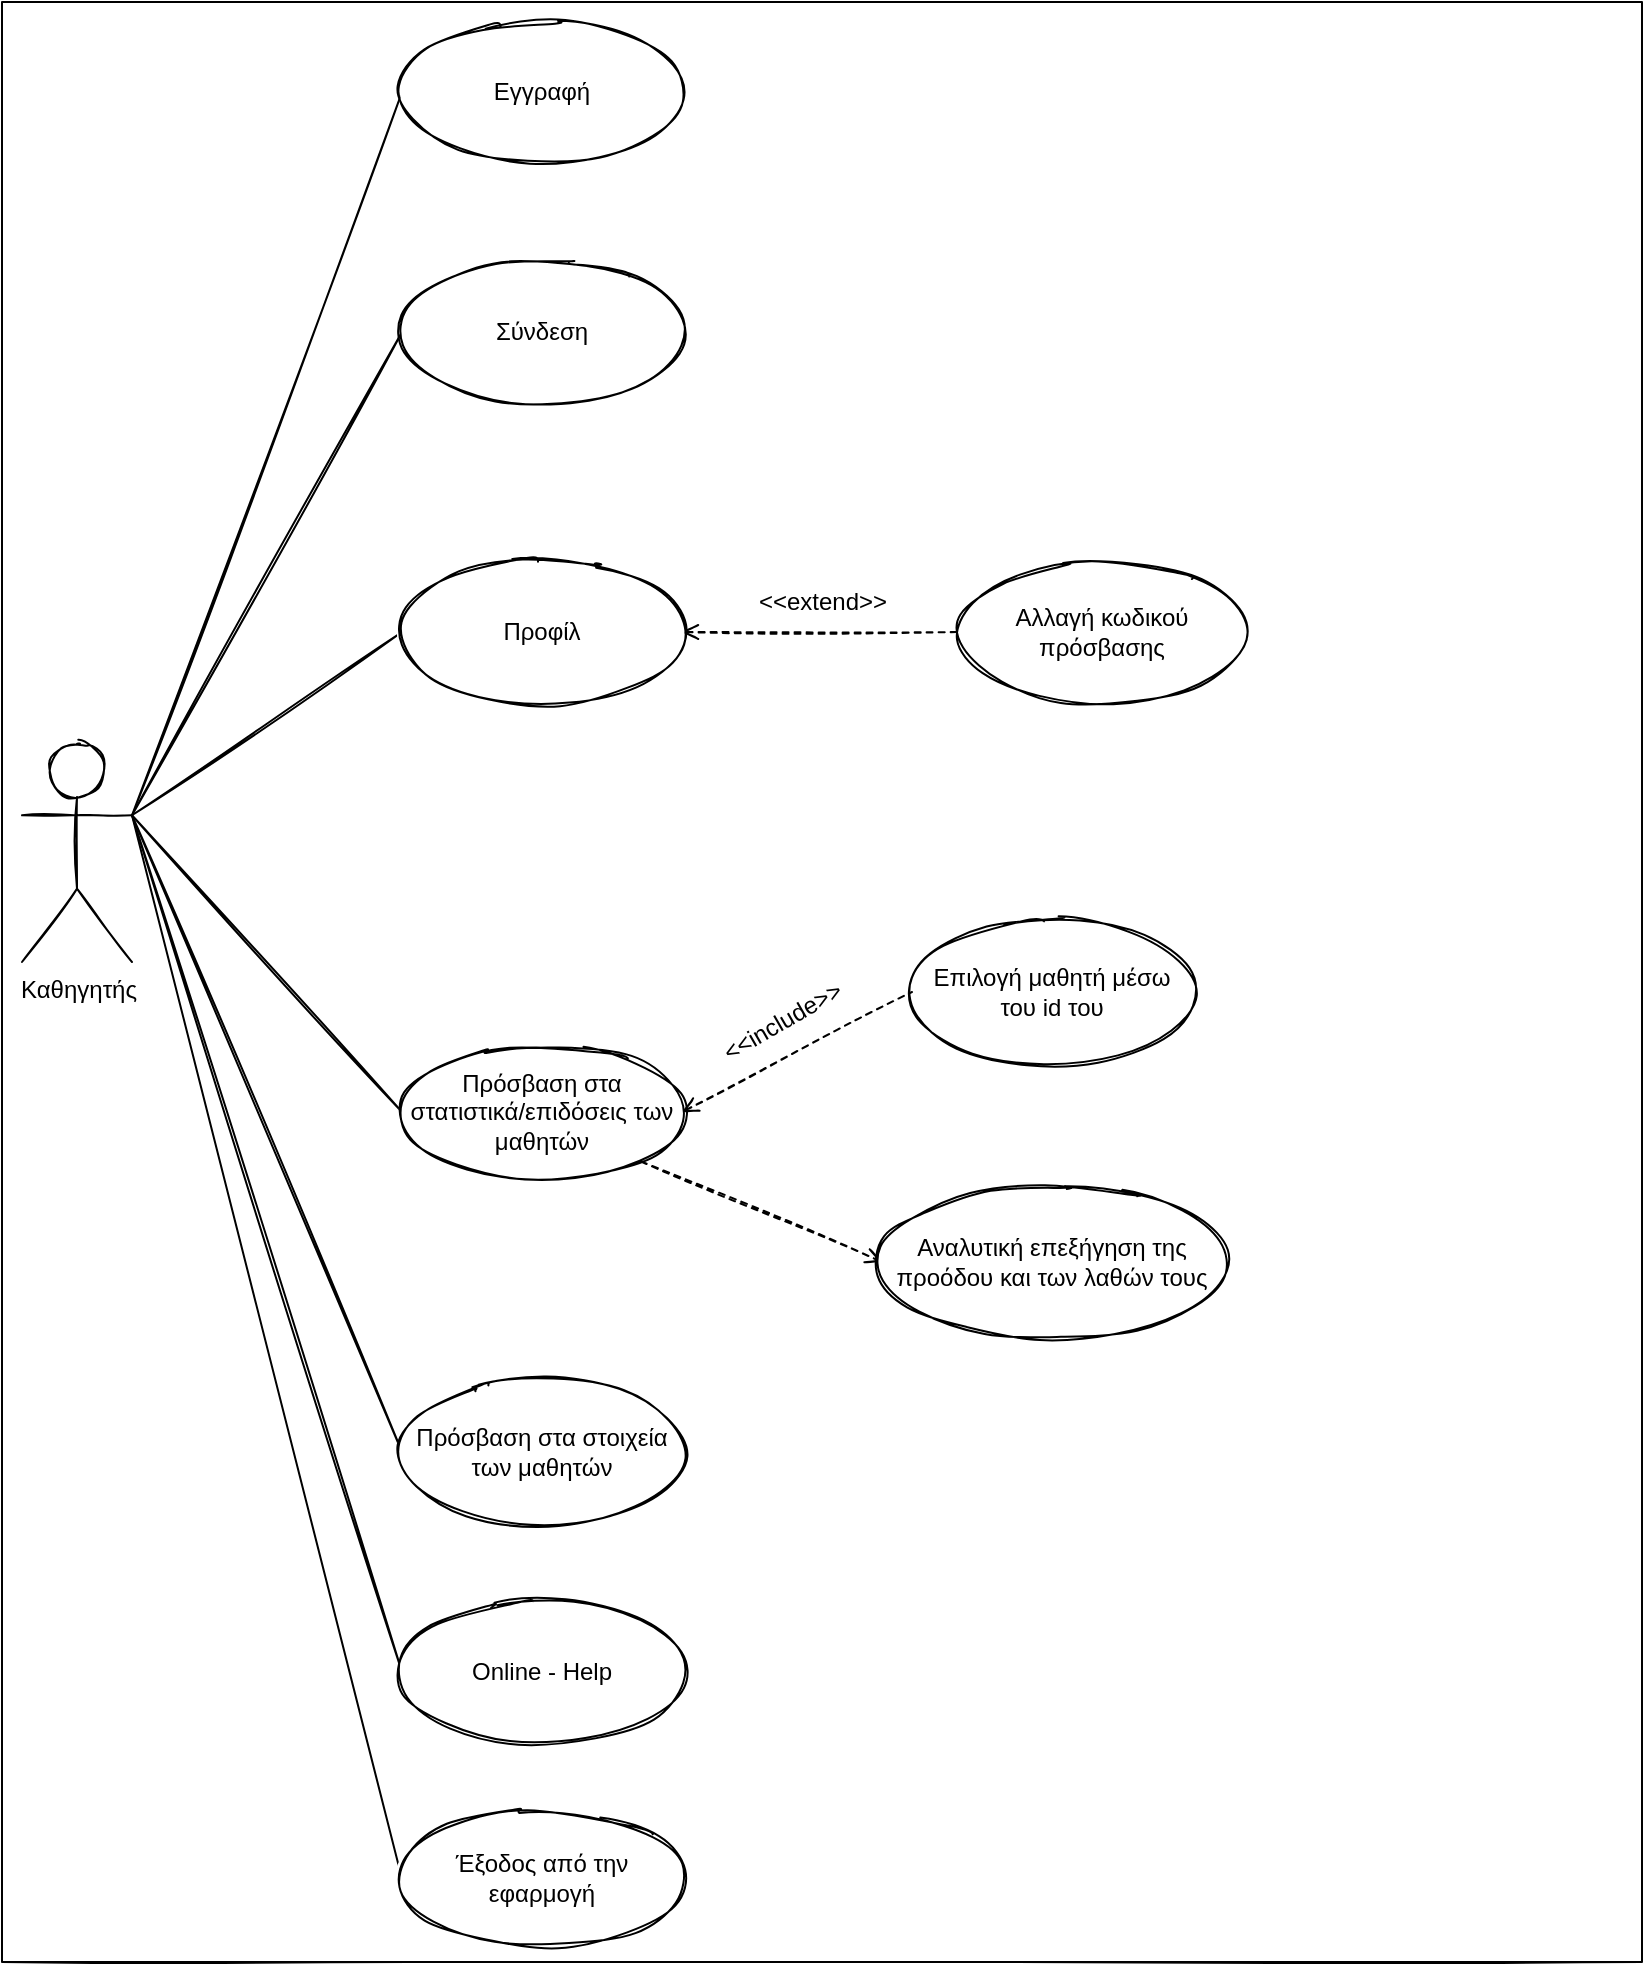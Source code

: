 <mxfile version="14.8.0" type="device"><diagram id="393jooG-uyOWxDD9jDBe" name="Page-1"><mxGraphModel dx="1422" dy="762" grid="1" gridSize="10" guides="1" tooltips="1" connect="1" arrows="1" fold="1" page="1" pageScale="1" pageWidth="850" pageHeight="1100" background="#ffffff" math="0" shadow="0"><root><mxCell id="0"/><mxCell id="1" parent="0"/><mxCell id="2-TnLDQApxGhKDSr--nz-52" value="" style="whiteSpace=wrap;html=1;shadow=0;sketch=1;" parent="1" vertex="1"><mxGeometry y="10" width="820" height="980" as="geometry"/></mxCell><mxCell id="2-TnLDQApxGhKDSr--nz-18" style="rounded=0;orthogonalLoop=1;jettySize=auto;html=1;exitX=1;exitY=0.333;exitDx=0;exitDy=0;exitPerimeter=0;entryX=0;entryY=0.5;entryDx=0;entryDy=0;endArrow=none;endFill=0;shadow=0;sketch=1;" parent="1" source="2-TnLDQApxGhKDSr--nz-1" target="2-TnLDQApxGhKDSr--nz-4" edge="1"><mxGeometry relative="1" as="geometry"/></mxCell><mxCell id="2-TnLDQApxGhKDSr--nz-1" value="Καθηγητής" style="shape=umlActor;verticalLabelPosition=bottom;labelBackgroundColor=#ffffff;verticalAlign=top;html=1;shadow=0;sketch=1;" parent="1" vertex="1"><mxGeometry x="10" y="380" width="55" height="110" as="geometry"/></mxCell><mxCell id="2-TnLDQApxGhKDSr--nz-4" value="Εγγραφή" style="ellipse;whiteSpace=wrap;html=1;shadow=0;sketch=1;" parent="1" vertex="1"><mxGeometry x="200" y="20" width="140" height="70" as="geometry"/></mxCell><mxCell id="2-TnLDQApxGhKDSr--nz-20" style="edgeStyle=none;rounded=0;orthogonalLoop=1;jettySize=auto;html=1;exitX=0;exitY=0.5;exitDx=0;exitDy=0;entryX=1;entryY=0.333;entryDx=0;entryDy=0;entryPerimeter=0;endArrow=none;endFill=0;shadow=0;sketch=1;" parent="1" source="2-TnLDQApxGhKDSr--nz-5" target="2-TnLDQApxGhKDSr--nz-1" edge="1"><mxGeometry relative="1" as="geometry"/></mxCell><mxCell id="2-TnLDQApxGhKDSr--nz-5" value="Σύνδεση" style="ellipse;whiteSpace=wrap;html=1;shadow=0;sketch=1;" parent="1" vertex="1"><mxGeometry x="200" y="140" width="140" height="70" as="geometry"/></mxCell><mxCell id="2-TnLDQApxGhKDSr--nz-21" style="edgeStyle=none;rounded=0;orthogonalLoop=1;jettySize=auto;html=1;exitX=0;exitY=0.5;exitDx=0;exitDy=0;entryX=1;entryY=0.333;entryDx=0;entryDy=0;entryPerimeter=0;endArrow=none;endFill=0;shadow=0;sketch=1;" parent="1" source="2-TnLDQApxGhKDSr--nz-7" target="2-TnLDQApxGhKDSr--nz-1" edge="1"><mxGeometry relative="1" as="geometry"/></mxCell><mxCell id="2-TnLDQApxGhKDSr--nz-27" style="edgeStyle=none;rounded=0;orthogonalLoop=1;jettySize=auto;html=1;exitX=1;exitY=0.5;exitDx=0;exitDy=0;entryX=0;entryY=0.5;entryDx=0;entryDy=0;endArrow=none;endFill=0;dashed=1;startArrow=open;startFill=0;shadow=0;sketch=1;" parent="1" source="2-TnLDQApxGhKDSr--nz-7" target="2-TnLDQApxGhKDSr--nz-11" edge="1"><mxGeometry relative="1" as="geometry"/></mxCell><mxCell id="2-TnLDQApxGhKDSr--nz-7" value="Προφίλ" style="ellipse;whiteSpace=wrap;html=1;shadow=0;sketch=1;" parent="1" vertex="1"><mxGeometry x="200" y="290" width="140" height="70" as="geometry"/></mxCell><mxCell id="2-TnLDQApxGhKDSr--nz-24" style="edgeStyle=none;rounded=0;orthogonalLoop=1;jettySize=auto;html=1;exitX=0;exitY=0.5;exitDx=0;exitDy=0;entryX=1;entryY=0.333;entryDx=0;entryDy=0;entryPerimeter=0;endArrow=none;endFill=0;shadow=0;sketch=1;" parent="1" source="2-TnLDQApxGhKDSr--nz-8" target="2-TnLDQApxGhKDSr--nz-1" edge="1"><mxGeometry relative="1" as="geometry"/></mxCell><mxCell id="2-TnLDQApxGhKDSr--nz-8" value="Πρόσβαση στα στοιχεία των μαθητών" style="ellipse;whiteSpace=wrap;html=1;shadow=0;sketch=1;" parent="1" vertex="1"><mxGeometry x="200" y="700" width="140" height="70" as="geometry"/></mxCell><mxCell id="2-TnLDQApxGhKDSr--nz-23" style="edgeStyle=none;rounded=0;orthogonalLoop=1;jettySize=auto;html=1;exitX=0;exitY=0.5;exitDx=0;exitDy=0;entryX=1;entryY=0.333;entryDx=0;entryDy=0;entryPerimeter=0;endArrow=none;endFill=0;shadow=0;sketch=1;" parent="1" source="2-TnLDQApxGhKDSr--nz-9" target="2-TnLDQApxGhKDSr--nz-1" edge="1"><mxGeometry relative="1" as="geometry"/></mxCell><mxCell id="2-TnLDQApxGhKDSr--nz-9" value="Πρόσβαση στα στατιστικά/επιδόσεις των μαθητών" style="ellipse;whiteSpace=wrap;html=1;shadow=0;sketch=1;" parent="1" vertex="1"><mxGeometry x="200" y="530" width="140" height="70" as="geometry"/></mxCell><mxCell id="2-TnLDQApxGhKDSr--nz-26" style="edgeStyle=none;rounded=0;orthogonalLoop=1;jettySize=auto;html=1;exitX=0;exitY=0.5;exitDx=0;exitDy=0;entryX=1;entryY=0.333;entryDx=0;entryDy=0;entryPerimeter=0;endArrow=none;endFill=0;shadow=0;sketch=1;" parent="1" source="2-TnLDQApxGhKDSr--nz-10" target="2-TnLDQApxGhKDSr--nz-1" edge="1"><mxGeometry relative="1" as="geometry"/></mxCell><mxCell id="2-TnLDQApxGhKDSr--nz-10" value="Online - Help" style="ellipse;whiteSpace=wrap;html=1;shadow=0;sketch=1;" parent="1" vertex="1"><mxGeometry x="200" y="810" width="140" height="70" as="geometry"/></mxCell><mxCell id="2-TnLDQApxGhKDSr--nz-11" value="Αλλαγή κωδικού πρόσβασης" style="ellipse;whiteSpace=wrap;html=1;shadow=0;sketch=1;" parent="1" vertex="1"><mxGeometry x="480" y="290" width="140" height="70" as="geometry"/></mxCell><mxCell id="2-TnLDQApxGhKDSr--nz-31" style="edgeStyle=none;rounded=0;orthogonalLoop=1;jettySize=auto;html=1;exitX=1;exitY=1;exitDx=0;exitDy=0;entryX=0;entryY=0.5;entryDx=0;entryDy=0;endArrow=open;endFill=0;dashed=1;shadow=0;sketch=1;" parent="1" source="2-TnLDQApxGhKDSr--nz-9" target="2-TnLDQApxGhKDSr--nz-15" edge="1"><mxGeometry relative="1" as="geometry"/></mxCell><mxCell id="2-TnLDQApxGhKDSr--nz-14" value="Επιλογή μαθητή μέσω του id του" style="ellipse;whiteSpace=wrap;html=1;shadow=0;sketch=1;" parent="1" vertex="1"><mxGeometry x="455" y="470" width="140" height="70" as="geometry"/></mxCell><mxCell id="2-TnLDQApxGhKDSr--nz-15" value="Αναλυτική επεξήγηση της προόδου και των λαθών τους" style="ellipse;whiteSpace=wrap;html=1;shadow=0;sketch=1;" parent="1" vertex="1"><mxGeometry x="440" y="600" width="170" height="80" as="geometry"/></mxCell><mxCell id="2-TnLDQApxGhKDSr--nz-32" value="&amp;lt;&amp;lt;extend&amp;gt;&amp;gt;" style="text;html=1;align=center;verticalAlign=middle;resizable=0;points=[];autosize=1;rotation=0;shadow=0;sketch=1;" parent="1" vertex="1"><mxGeometry x="370" y="300" width="80" height="20" as="geometry"/></mxCell><mxCell id="2-TnLDQApxGhKDSr--nz-35" value="&amp;lt;&amp;lt;include&amp;gt;&amp;gt;" style="text;html=1;align=center;verticalAlign=middle;resizable=0;points=[];autosize=1;rotation=-30;shadow=0;sketch=1;" parent="1" vertex="1"><mxGeometry x="350" y="510" width="80" height="20" as="geometry"/></mxCell><mxCell id="yG5bmb_QsNcMRu3KSeY7-5" style="edgeStyle=none;rounded=0;orthogonalLoop=1;jettySize=auto;html=1;exitX=0;exitY=0.5;exitDx=0;exitDy=0;endArrow=none;endFill=0;entryX=1;entryY=0.333;entryDx=0;entryDy=0;entryPerimeter=0;shadow=0;sketch=1;" parent="1" source="yG5bmb_QsNcMRu3KSeY7-6" target="2-TnLDQApxGhKDSr--nz-1" edge="1"><mxGeometry relative="1" as="geometry"><mxPoint x="70" y="420" as="targetPoint"/></mxGeometry></mxCell><mxCell id="yG5bmb_QsNcMRu3KSeY7-6" value="Έξοδος από την εφαρμογή" style="ellipse;whiteSpace=wrap;html=1;shadow=0;sketch=1;" parent="1" vertex="1"><mxGeometry x="200" y="913.33" width="140" height="70" as="geometry"/></mxCell><mxCell id="ZPRINLEtQKw_FS5ursS7-1" style="edgeStyle=none;rounded=0;orthogonalLoop=1;jettySize=auto;html=1;entryX=0;entryY=0.5;entryDx=0;entryDy=0;endArrow=none;endFill=0;dashed=1;startArrow=open;startFill=0;shadow=0;sketch=1;exitX=1;exitY=0.5;exitDx=0;exitDy=0;" edge="1" parent="1" source="2-TnLDQApxGhKDSr--nz-9" target="2-TnLDQApxGhKDSr--nz-14"><mxGeometry relative="1" as="geometry"><mxPoint x="350" y="565" as="sourcePoint"/><mxPoint x="440" y="564.5" as="targetPoint"/></mxGeometry></mxCell></root></mxGraphModel></diagram></mxfile>